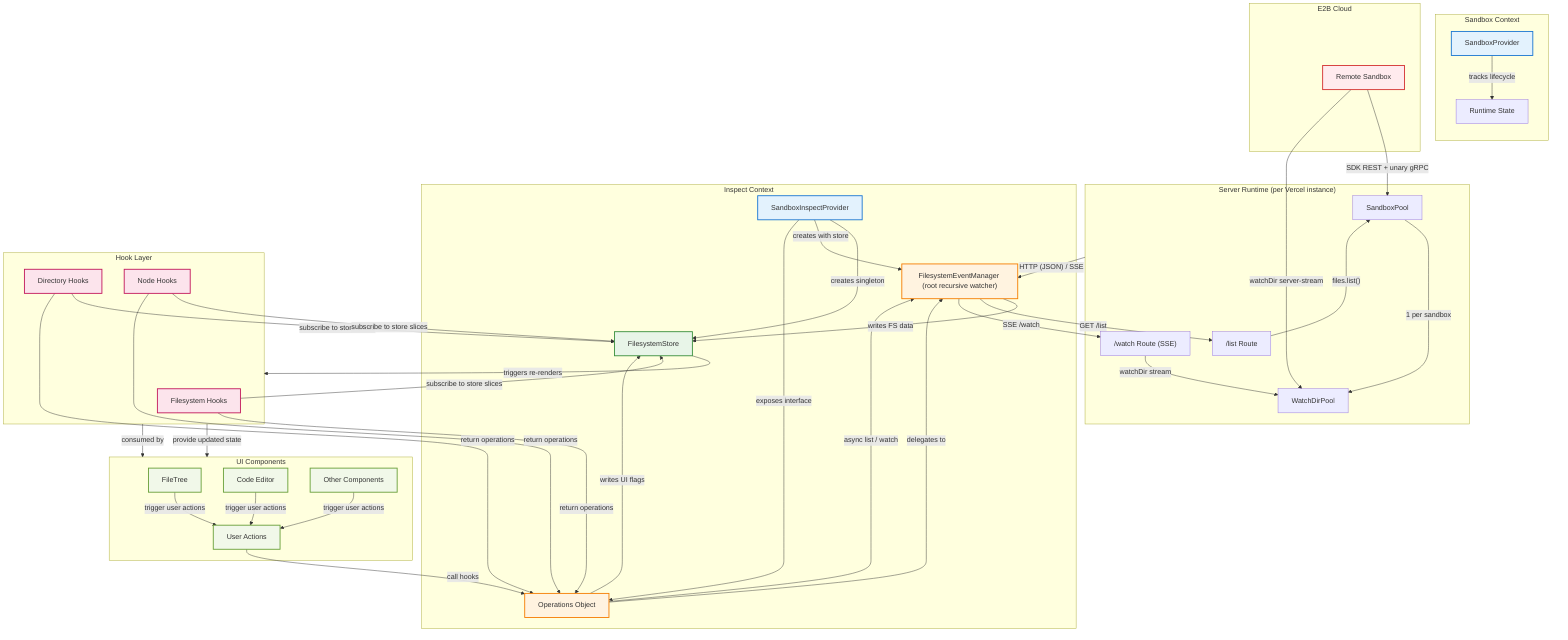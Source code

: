 flowchart TD
subgraph SANDBOX_CONTEXT["Sandbox Context"]
    direction TB
    SANDBOX_PROVIDER["SandboxProvider"]
    SANDBOX_STATE["Runtime State"]

    SANDBOX_PROVIDER -- "tracks lifecycle" --> SANDBOX_STATE
end

%% ---------- New Server-side handling ----------
subgraph SERVER_SIDE["Server Runtime (per Vercel instance)"]
    direction TB
    SANDBOX_POOL["SandboxPool"]
    WATCH_POOL["WatchDirPool"]
    LIST_ROUTE["/list Route"]
    WATCH_ROUTE["/watch Route (SSE)"]

    SANDBOX_POOL -- "1 per sandbox" --> WATCH_POOL
    LIST_ROUTE -- "files.list()" --> SANDBOX_POOL
    WATCH_ROUTE -- "watchDir stream" --> WATCH_POOL
end

subgraph INSPECT_CONTEXT["Inspect Context"]
    direction TB
    INSPECT_PROVIDER["SandboxInspectProvider"]
    FILESYSTEM_STORE["FilesystemStore"]
    EVENT_MANAGER["FilesystemEventManager (root recursive watcher)"]
    OPERATIONS["Operations Object"]

    INSPECT_PROVIDER -- "creates singleton" --> FILESYSTEM_STORE
    INSPECT_PROVIDER -- "creates with store" --> EVENT_MANAGER
    INSPECT_PROVIDER -- "exposes interface" --> OPERATIONS
    EVENT_MANAGER -- "writes FS data" --> FILESYSTEM_STORE
    OPERATIONS -- "delegates to" --> EVENT_MANAGER
    OPERATIONS -- "writes UI flags" --> FILESYSTEM_STORE
end

%% Connections between client and server
EVENT_MANAGER -- "GET /list" --> LIST_ROUTE
EVENT_MANAGER -- "SSE /watch" --> WATCH_ROUTE

subgraph HOOKS["Hook Layer"]
    direction TB
    FILESYSTEM_HOOKS["Filesystem Hooks"]
    DIRECTORY_HOOKS["Directory Hooks"]
    NODE_HOOKS["Node Hooks"]

    FILESYSTEM_HOOKS -- "subscribe to store slices" --> FILESYSTEM_STORE
    DIRECTORY_HOOKS -- "subscribe to store slices" --> FILESYSTEM_STORE
    NODE_HOOKS -- "subscribe to store slices" --> FILESYSTEM_STORE

    FILESYSTEM_HOOKS -- "return operations" --> OPERATIONS
    DIRECTORY_HOOKS -- "return operations" --> OPERATIONS
    NODE_HOOKS -- "return operations" --> OPERATIONS
end

subgraph UI_COMPONENTS["UI Components"]
    direction LR
    FILE_TREE["FileTree"]
    CODE_EDITOR["Code Editor"]
    OTHER_UI["Other Components"]

    FILE_TREE -- "trigger user actions" --> USER_ACTIONS["User Actions"]
    CODE_EDITOR -- "trigger user actions" --> USER_ACTIONS
    OTHER_UI -- "trigger user actions" --> USER_ACTIONS
end

subgraph E2B_REMOTE["E2B Cloud"]
    REMOTE_SANDBOX["Remote Sandbox"]
end

%% External connectivity
REMOTE_SANDBOX -- "SDK REST + unary gRPC" --> SANDBOX_POOL
REMOTE_SANDBOX -- "watchDir server-stream" --> WATCH_POOL

%% Client-Server boundary
SERVER_SIDE -- "HTTP (JSON) / SSE" --> EVENT_MANAGER

%% Data Flow: User Actions
USER_ACTIONS -- "call hooks" --> OPERATIONS
OPERATIONS -- "async list / watch" --> EVENT_MANAGER

%% Flow inside client
FILESYSTEM_STORE -- "triggers re-renders" --> HOOKS
HOOKS -- "provide updated state" --> UI_COMPONENTS

%% Hook Integration
HOOKS -- "consumed by" --> UI_COMPONENTS

%% Styling
classDef contextClass fill:#E3F2FD,stroke:#1976D2,stroke-width:2px
classDef storeClass fill:#E8F5E8,stroke:#388E3C,stroke-width:2px
classDef managerClass fill:#FFF3E0,stroke:#F57C00,stroke-width:2px
classDef hooksClass fill:#FCE4EC,stroke:#C2185B,stroke-width:2px
classDef uiClass fill:#F1F8E9,stroke:#689F38,stroke-width:2px
classDef remoteClass fill:#FFEBEE,stroke:#D32F2F,stroke-width:2px

class SANDBOX_PROVIDER,INSPECT_PROVIDER contextClass
class FILESYSTEM_STORE storeClass
class EVENT_MANAGER,OPERATIONS managerClass
class FILESYSTEM_HOOKS,DIRECTORY_HOOKS,NODE_HOOKS hooksClass
class FILE_TREE,CODE_EDITOR,OTHER_UI,USER_ACTIONS uiClass
class REMOTE_SANDBOX remoteClass